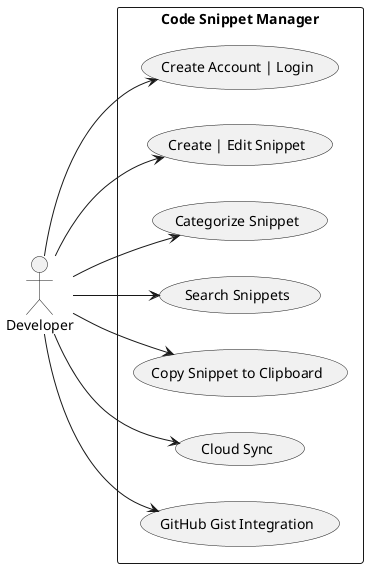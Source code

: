 @startuml

left to right direction

actor Developer

rectangle "Code Snippet Manager" {
    usecase "Create Account | Login" as UC1
    usecase "Create | Edit Snippet" as UC2
    usecase "Categorize Snippet" as UC3
    usecase "Search Snippets" as UC4
    usecase "Copy Snippet to Clipboard" as UC5
    usecase "Cloud Sync" as UC6
    usecase "GitHub Gist Integration" as UC7
}

Developer --> UC1
Developer --> UC2
Developer --> UC3
Developer --> UC4
Developer --> UC5
Developer --> UC6
Developer --> UC7

@enduml